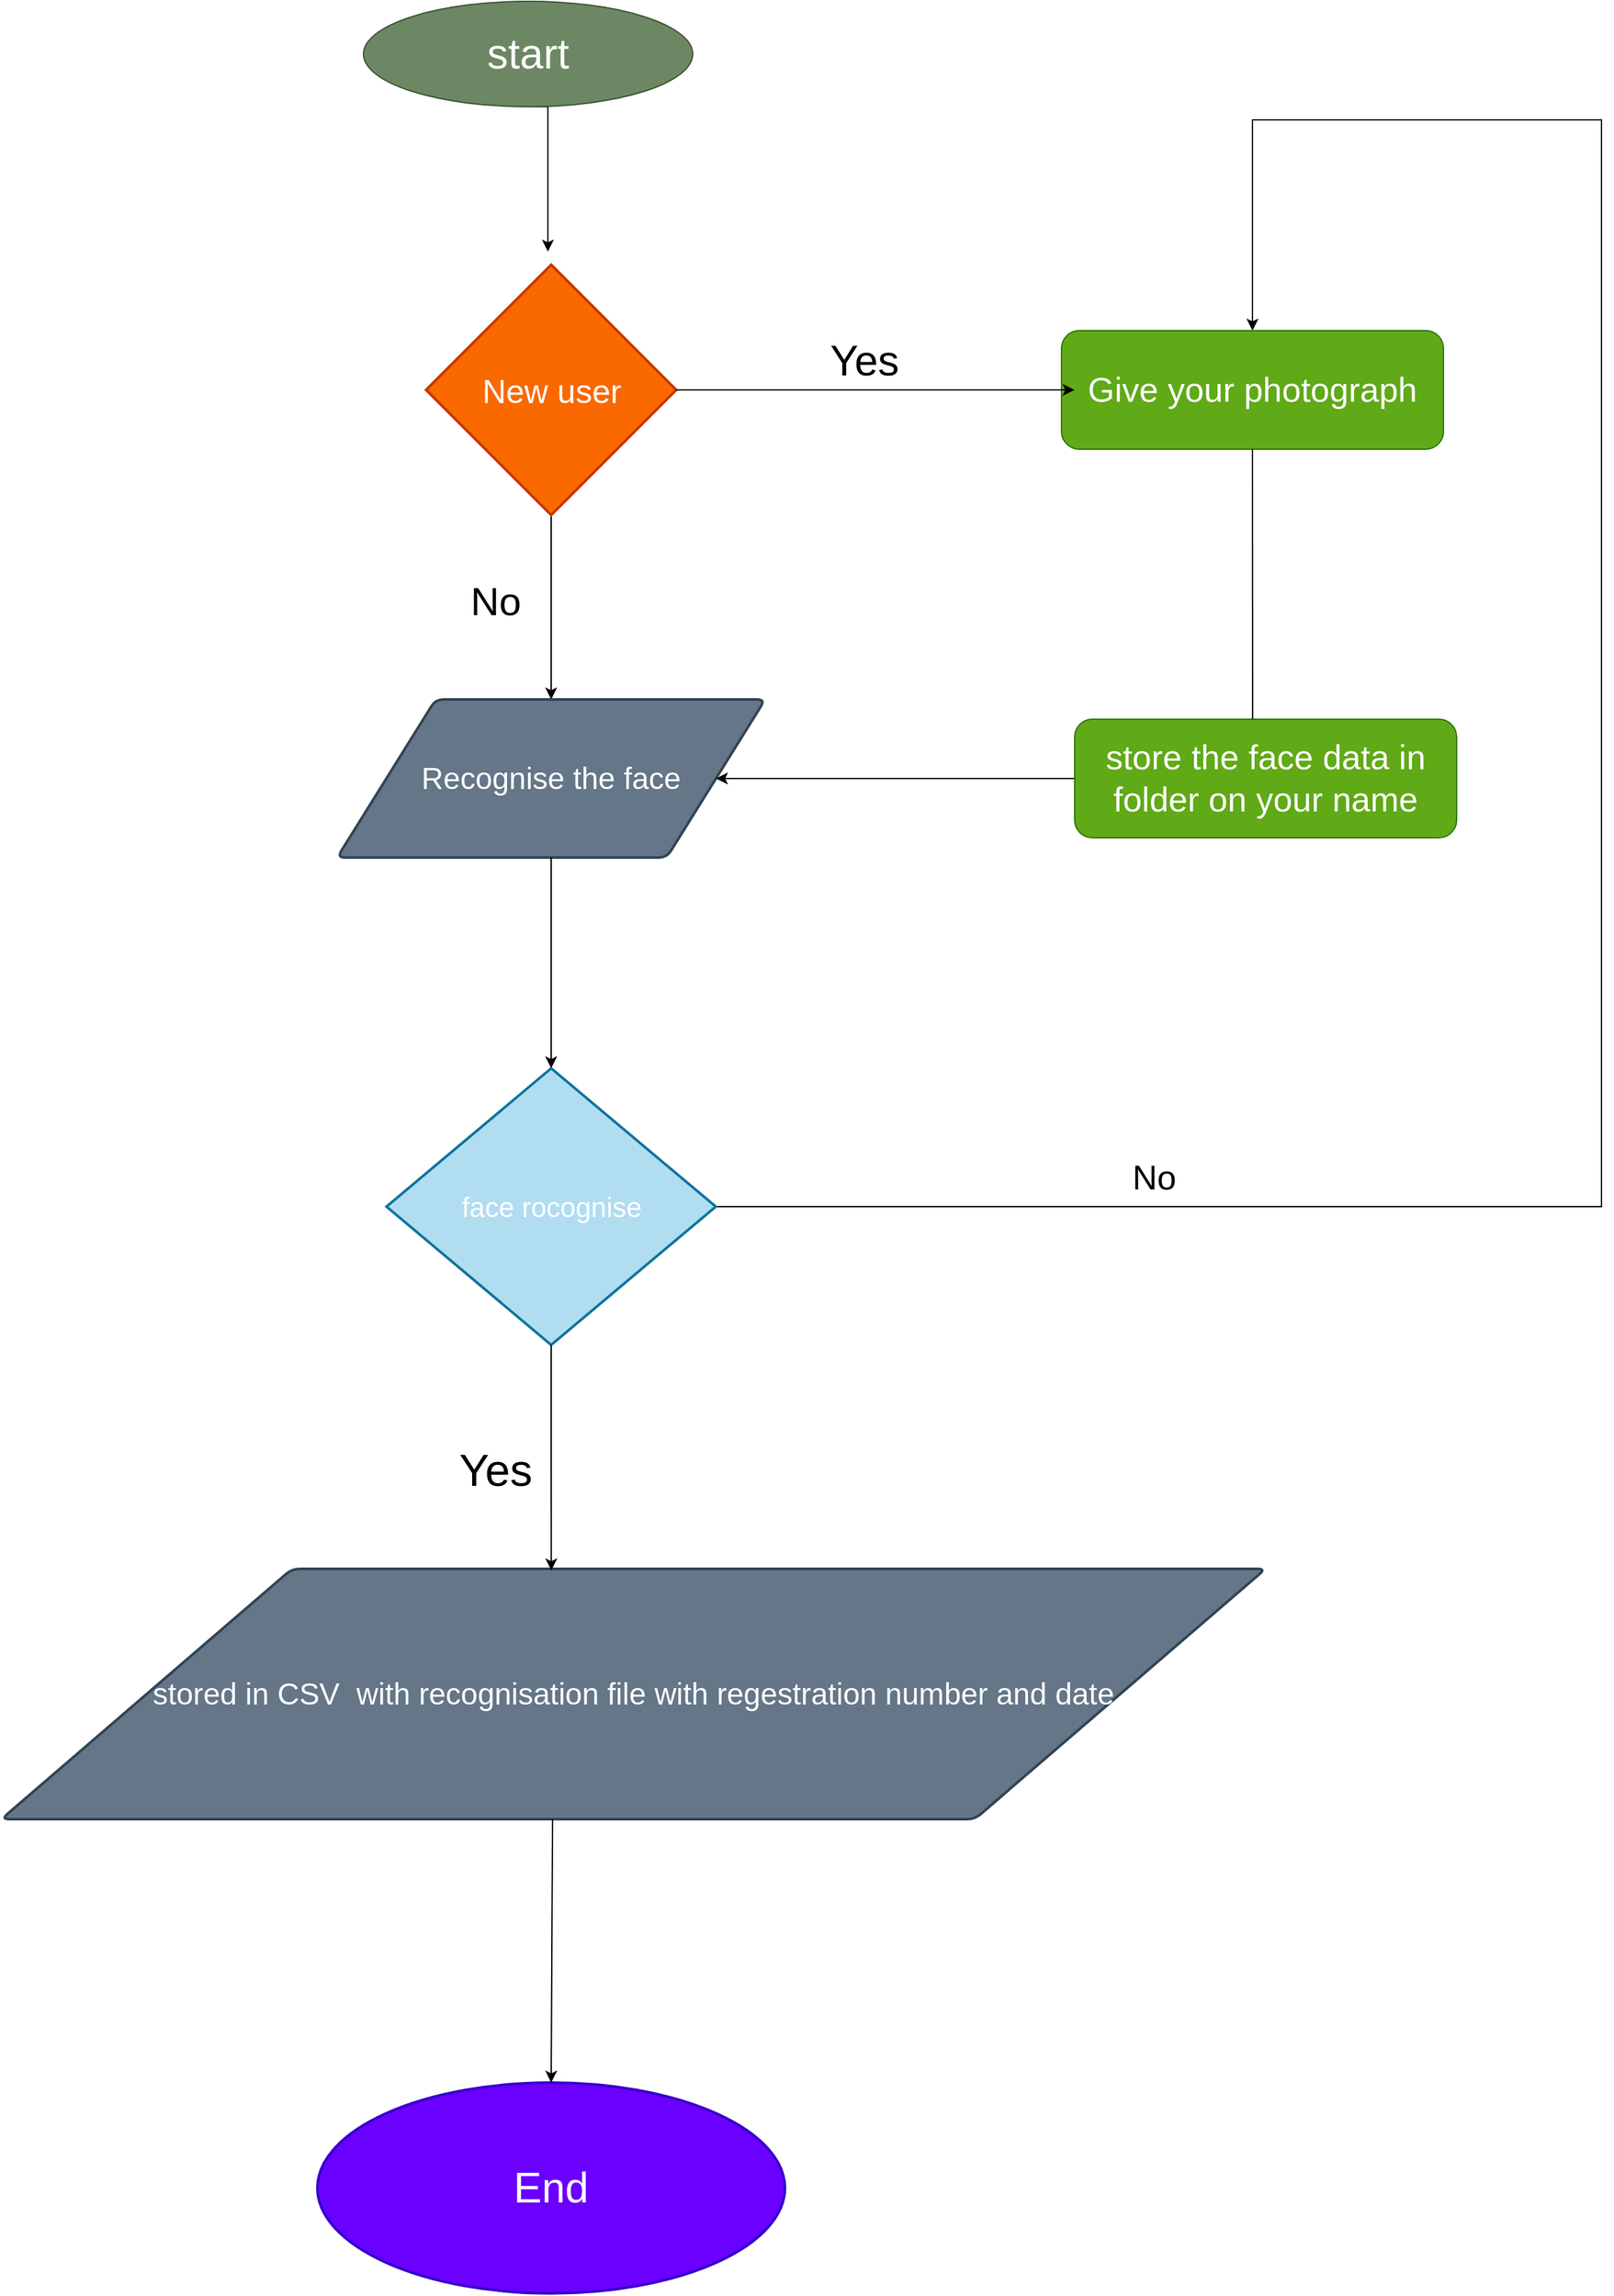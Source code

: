<mxfile version="28.1.2">
  <diagram name="Page-1" id="pAUfyJyuITB3TChj9vww">
    <mxGraphModel dx="3465" dy="3635" grid="1" gridSize="10" guides="1" tooltips="1" connect="1" arrows="1" fold="1" page="1" pageScale="1" pageWidth="850" pageHeight="1100" math="0" shadow="0">
      <root>
        <mxCell id="0" />
        <mxCell id="1" parent="0" />
        <mxCell id="msqtqMX0rnwftuYcq2b5-58" style="edgeStyle=orthogonalEdgeStyle;rounded=0;orthogonalLoop=1;jettySize=auto;html=1;exitX=0.5;exitY=1;exitDx=0;exitDy=0;" edge="1" parent="1" source="msqtqMX0rnwftuYcq2b5-41">
          <mxGeometry relative="1" as="geometry">
            <mxPoint x="-10" y="-1940" as="targetPoint" />
            <Array as="points">
              <mxPoint x="-10" y="-2050" />
            </Array>
          </mxGeometry>
        </mxCell>
        <mxCell id="msqtqMX0rnwftuYcq2b5-41" value="start" style="ellipse;whiteSpace=wrap;html=1;fontSize=32;fillColor=#6d8764;fontColor=#ffffff;strokeColor=#3A5431;" vertex="1" parent="1">
          <mxGeometry x="-150" y="-2130" width="250" height="80" as="geometry" />
        </mxCell>
        <mxCell id="msqtqMX0rnwftuYcq2b5-52" style="edgeStyle=orthogonalEdgeStyle;rounded=0;orthogonalLoop=1;jettySize=auto;html=1;exitX=0.5;exitY=1;exitDx=0;exitDy=0;exitPerimeter=0;entryX=0.5;entryY=0;entryDx=0;entryDy=0;" edge="1" parent="1" source="msqtqMX0rnwftuYcq2b5-43" target="msqtqMX0rnwftuYcq2b5-44">
          <mxGeometry relative="1" as="geometry" />
        </mxCell>
        <mxCell id="msqtqMX0rnwftuYcq2b5-43" value="New user" style="strokeWidth=2;html=1;shape=mxgraph.flowchart.decision;whiteSpace=wrap;fontSize=25;fillColor=#fa6800;fontColor=#FFFFFF;strokeColor=#C73500;" vertex="1" parent="1">
          <mxGeometry x="-102.5" y="-1930" width="190" height="190" as="geometry" />
        </mxCell>
        <mxCell id="msqtqMX0rnwftuYcq2b5-44" value="Recognise the face" style="shape=parallelogram;html=1;strokeWidth=2;perimeter=parallelogramPerimeter;whiteSpace=wrap;rounded=1;arcSize=12;size=0.23;fontSize=23;fillColor=#647687;fontColor=#ffffff;strokeColor=#314354;" vertex="1" parent="1">
          <mxGeometry x="-170" y="-1600" width="325" height="120" as="geometry" />
        </mxCell>
        <mxCell id="msqtqMX0rnwftuYcq2b5-59" style="edgeStyle=orthogonalEdgeStyle;rounded=0;orthogonalLoop=1;jettySize=auto;html=1;exitX=1;exitY=0.5;exitDx=0;exitDy=0;exitPerimeter=0;entryX=0.5;entryY=0;entryDx=0;entryDy=0;" edge="1" parent="1" source="msqtqMX0rnwftuYcq2b5-46" target="msqtqMX0rnwftuYcq2b5-50">
          <mxGeometry relative="1" as="geometry">
            <mxPoint x="440" y="-2040" as="targetPoint" />
            <Array as="points">
              <mxPoint x="790" y="-1215" />
              <mxPoint x="790" y="-2040" />
              <mxPoint x="525" y="-2040" />
            </Array>
          </mxGeometry>
        </mxCell>
        <mxCell id="msqtqMX0rnwftuYcq2b5-46" value="face rocognise" style="strokeWidth=2;html=1;shape=mxgraph.flowchart.decision;whiteSpace=wrap;fillColor=#b1ddf0;strokeColor=#10739e;fontSize=21;fontColor=#FFFFFF;" vertex="1" parent="1">
          <mxGeometry x="-132.5" y="-1320" width="250" height="210" as="geometry" />
        </mxCell>
        <mxCell id="msqtqMX0rnwftuYcq2b5-47" value="stored in CSV&amp;nbsp; with recognisation file with regestration number and date" style="shape=parallelogram;html=1;strokeWidth=2;perimeter=parallelogramPerimeter;whiteSpace=wrap;rounded=1;arcSize=12;size=0.23;fontSize=23;fillColor=#647687;fontColor=#ffffff;strokeColor=#314354;" vertex="1" parent="1">
          <mxGeometry x="-425" y="-940" width="960" height="190" as="geometry" />
        </mxCell>
        <mxCell id="msqtqMX0rnwftuYcq2b5-48" value="End" style="strokeWidth=2;html=1;shape=mxgraph.flowchart.start_1;whiteSpace=wrap;fontSize=32;fillColor=#6a00ff;fontColor=#ffffff;strokeColor=#3700CC;" vertex="1" parent="1">
          <mxGeometry x="-185" y="-550" width="355" height="160" as="geometry" />
        </mxCell>
        <mxCell id="msqtqMX0rnwftuYcq2b5-50" value="Give your photograph" style="rounded=1;whiteSpace=wrap;html=1;fillColor=#60a917;fontColor=#ffffff;strokeColor=#2D7600;fontSize=26;" vertex="1" parent="1">
          <mxGeometry x="380" y="-1880" width="290" height="90" as="geometry" />
        </mxCell>
        <mxCell id="msqtqMX0rnwftuYcq2b5-61" style="edgeStyle=orthogonalEdgeStyle;rounded=0;orthogonalLoop=1;jettySize=auto;html=1;exitX=0;exitY=0.5;exitDx=0;exitDy=0;" edge="1" parent="1" source="msqtqMX0rnwftuYcq2b5-51" target="msqtqMX0rnwftuYcq2b5-44">
          <mxGeometry relative="1" as="geometry" />
        </mxCell>
        <mxCell id="msqtqMX0rnwftuYcq2b5-51" value="store the face data in folder on your name" style="rounded=1;whiteSpace=wrap;html=1;fillColor=#60a917;fontColor=#ffffff;strokeColor=#2D7600;fontSize=26;" vertex="1" parent="1">
          <mxGeometry x="390" y="-1585" width="290" height="90" as="geometry" />
        </mxCell>
        <mxCell id="msqtqMX0rnwftuYcq2b5-53" style="edgeStyle=orthogonalEdgeStyle;rounded=0;orthogonalLoop=1;jettySize=auto;html=1;exitX=0.5;exitY=1;exitDx=0;exitDy=0;entryX=0.5;entryY=0;entryDx=0;entryDy=0;entryPerimeter=0;" edge="1" parent="1" source="msqtqMX0rnwftuYcq2b5-44" target="msqtqMX0rnwftuYcq2b5-46">
          <mxGeometry relative="1" as="geometry" />
        </mxCell>
        <mxCell id="msqtqMX0rnwftuYcq2b5-54" style="edgeStyle=orthogonalEdgeStyle;rounded=0;orthogonalLoop=1;jettySize=auto;html=1;exitX=0.5;exitY=1;exitDx=0;exitDy=0;exitPerimeter=0;entryX=0.435;entryY=0.006;entryDx=0;entryDy=0;entryPerimeter=0;" edge="1" parent="1" source="msqtqMX0rnwftuYcq2b5-46" target="msqtqMX0rnwftuYcq2b5-47">
          <mxGeometry relative="1" as="geometry" />
        </mxCell>
        <mxCell id="msqtqMX0rnwftuYcq2b5-55" value="" style="endArrow=classic;html=1;rounded=0;exitX=0.436;exitY=1;exitDx=0;exitDy=0;exitPerimeter=0;entryX=0.5;entryY=0;entryDx=0;entryDy=0;entryPerimeter=0;" edge="1" parent="1" source="msqtqMX0rnwftuYcq2b5-47" target="msqtqMX0rnwftuYcq2b5-48">
          <mxGeometry width="50" height="50" relative="1" as="geometry">
            <mxPoint x="-40" y="-740" as="sourcePoint" />
            <mxPoint x="-40" y="-560" as="targetPoint" />
          </mxGeometry>
        </mxCell>
        <mxCell id="msqtqMX0rnwftuYcq2b5-56" style="edgeStyle=orthogonalEdgeStyle;rounded=0;orthogonalLoop=1;jettySize=auto;html=1;exitX=1;exitY=0.5;exitDx=0;exitDy=0;exitPerimeter=0;entryX=0.034;entryY=0.5;entryDx=0;entryDy=0;entryPerimeter=0;" edge="1" parent="1" source="msqtqMX0rnwftuYcq2b5-43" target="msqtqMX0rnwftuYcq2b5-50">
          <mxGeometry relative="1" as="geometry" />
        </mxCell>
        <mxCell id="msqtqMX0rnwftuYcq2b5-60" value="" style="endArrow=none;html=1;rounded=0;entryX=0.5;entryY=1;entryDx=0;entryDy=0;exitX=0.466;exitY=0;exitDx=0;exitDy=0;exitPerimeter=0;" edge="1" parent="1" source="msqtqMX0rnwftuYcq2b5-51" target="msqtqMX0rnwftuYcq2b5-50">
          <mxGeometry width="50" height="50" relative="1" as="geometry">
            <mxPoint x="410" y="-1680" as="sourcePoint" />
            <mxPoint x="460" y="-1730" as="targetPoint" />
          </mxGeometry>
        </mxCell>
        <mxCell id="msqtqMX0rnwftuYcq2b5-63" value="Yes" style="text;html=1;align=center;verticalAlign=middle;resizable=0;points=[];autosize=1;strokeColor=none;fillColor=none;fontSize=32;" vertex="1" parent="1">
          <mxGeometry x="190" y="-1882" width="80" height="50" as="geometry" />
        </mxCell>
        <mxCell id="msqtqMX0rnwftuYcq2b5-64" value="No" style="text;html=1;align=center;verticalAlign=middle;resizable=0;points=[];autosize=1;strokeColor=none;fillColor=none;fontSize=26;" vertex="1" parent="1">
          <mxGeometry x="420" y="-1257" width="60" height="40" as="geometry" />
        </mxCell>
        <mxCell id="msqtqMX0rnwftuYcq2b5-65" value="Yes" style="text;html=1;align=center;verticalAlign=middle;resizable=0;points=[];autosize=1;strokeColor=none;fillColor=none;fontSize=34;" vertex="1" parent="1">
          <mxGeometry x="-90" y="-1040" width="80" height="50" as="geometry" />
        </mxCell>
        <mxCell id="msqtqMX0rnwftuYcq2b5-66" value="No" style="text;html=1;align=center;verticalAlign=middle;resizable=0;points=[];autosize=1;strokeColor=none;fillColor=none;fontSize=30;" vertex="1" parent="1">
          <mxGeometry x="-80" y="-1700" width="60" height="50" as="geometry" />
        </mxCell>
      </root>
    </mxGraphModel>
  </diagram>
</mxfile>
